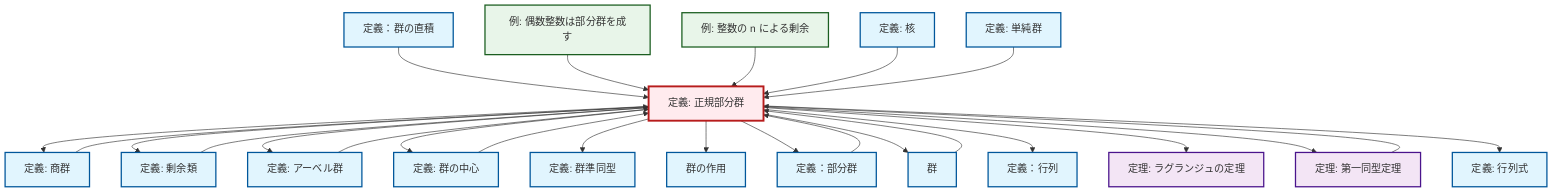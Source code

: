 graph TD
    classDef definition fill:#e1f5fe,stroke:#01579b,stroke-width:2px
    classDef theorem fill:#f3e5f5,stroke:#4a148c,stroke-width:2px
    classDef axiom fill:#fff3e0,stroke:#e65100,stroke-width:2px
    classDef example fill:#e8f5e9,stroke:#1b5e20,stroke-width:2px
    classDef current fill:#ffebee,stroke:#b71c1c,stroke-width:3px
    def-kernel["定義: 核"]:::definition
    def-matrix["定義：行列"]:::definition
    def-group-action["群の作用"]:::definition
    def-group["群"]:::definition
    def-subgroup["定義：部分群"]:::definition
    def-simple-group["定義: 単純群"]:::definition
    ex-even-integers-subgroup["例: 偶数整数は部分群を成す"]:::example
    def-direct-product["定義：群の直積"]:::definition
    ex-quotient-integers-mod-n["例: 整数の n による剰余"]:::example
    def-determinant["定義: 行列式"]:::definition
    def-abelian-group["定義: アーベル群"]:::definition
    def-normal-subgroup["定義: 正規部分群"]:::definition
    def-homomorphism["定義: 群準同型"]:::definition
    thm-lagrange["定理: ラグランジュの定理"]:::theorem
    def-quotient-group["定義: 商群"]:::definition
    def-center-of-group["定義: 群の中心"]:::definition
    def-coset["定義: 剰余類"]:::definition
    thm-first-isomorphism["定理: 第一同型定理"]:::theorem
    def-normal-subgroup --> def-quotient-group
    def-normal-subgroup --> def-coset
    def-normal-subgroup --> def-abelian-group
    def-normal-subgroup --> def-center-of-group
    thm-first-isomorphism --> def-normal-subgroup
    def-normal-subgroup --> def-homomorphism
    def-normal-subgroup --> def-group-action
    def-subgroup --> def-normal-subgroup
    def-center-of-group --> def-normal-subgroup
    def-group --> def-normal-subgroup
    def-normal-subgroup --> def-subgroup
    def-coset --> def-normal-subgroup
    def-normal-subgroup --> def-group
    def-normal-subgroup --> def-matrix
    def-normal-subgroup --> thm-lagrange
    def-normal-subgroup --> thm-first-isomorphism
    def-direct-product --> def-normal-subgroup
    ex-even-integers-subgroup --> def-normal-subgroup
    def-normal-subgroup --> def-determinant
    ex-quotient-integers-mod-n --> def-normal-subgroup
    def-kernel --> def-normal-subgroup
    def-abelian-group --> def-normal-subgroup
    def-simple-group --> def-normal-subgroup
    def-quotient-group --> def-normal-subgroup
    class def-normal-subgroup current